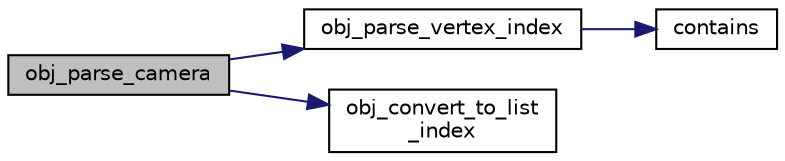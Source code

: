 digraph "obj_parse_camera"
{
  edge [fontname="Helvetica",fontsize="10",labelfontname="Helvetica",labelfontsize="10"];
  node [fontname="Helvetica",fontsize="10",shape=record];
  rankdir="LR";
  Node1 [label="obj_parse_camera",height=0.2,width=0.4,color="black", fillcolor="grey75", style="filled" fontcolor="black"];
  Node1 -> Node2 [color="midnightblue",fontsize="10",style="solid"];
  Node2 [label="obj_parse_vertex_index",height=0.2,width=0.4,color="black", fillcolor="white", style="filled",URL="$obj__parser_8cpp.html#acb9a36ae10397e724947386275479582"];
  Node2 -> Node3 [color="midnightblue",fontsize="10",style="solid"];
  Node3 [label="contains",height=0.2,width=0.4,color="black", fillcolor="white", style="filled",URL="$string__extra_8cpp.html#a5523cef9ef0e4b25efb9808d6d4bf913"];
  Node1 -> Node4 [color="midnightblue",fontsize="10",style="solid"];
  Node4 [label="obj_convert_to_list\l_index",height=0.2,width=0.4,color="black", fillcolor="white", style="filled",URL="$obj__parser_8cpp.html#a7f60512604fa0b69f6b497a58b219e7a"];
}
